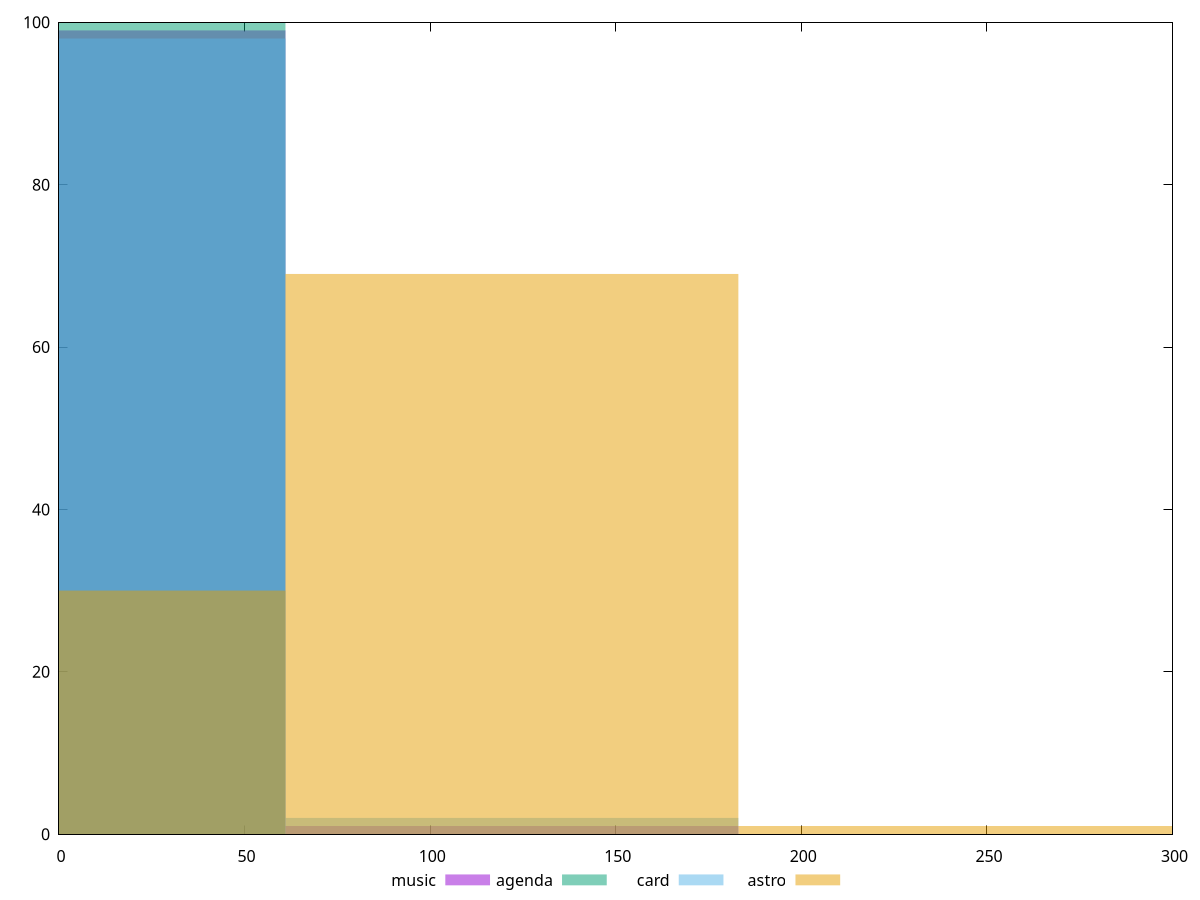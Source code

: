 reset

$music <<EOF
122.02416132860452 1
0 99
EOF

$agenda <<EOF
0 100
EOF

$card <<EOF
122.02416132860452 2
0 98
EOF

$astro <<EOF
244.04832265720904 1
122.02416132860452 69
0 30
EOF

set key outside below
set boxwidth 122.02416132860452
set xrange [0:300]
set yrange [0:100]
set trange [0:100]
set style fill transparent solid 0.5 noborder
set terminal svg size 640, 520 enhanced background rgb 'white'
set output "reports/report_00031_2021-02-24T23-18-18.084Z/unminified-javascript/comparison/histogram/all_raw.svg"

plot $music title "music" with boxes, \
     $agenda title "agenda" with boxes, \
     $card title "card" with boxes, \
     $astro title "astro" with boxes

reset

